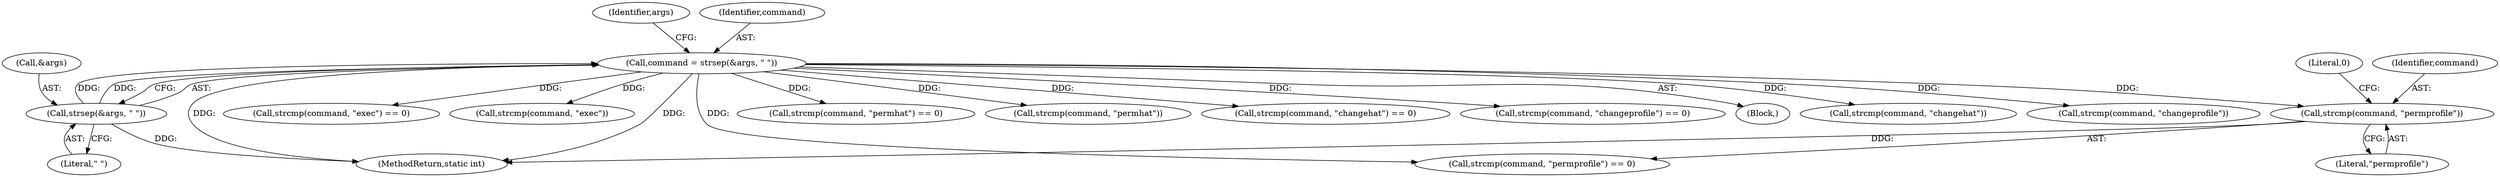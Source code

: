 digraph "0_linux_30a46a4647fd1df9cf52e43bf467f0d9265096ca@API" {
"1000260" [label="(Call,strcmp(command, \"permprofile\"))"];
"1000178" [label="(Call,command = strsep(&args, \" \"))"];
"1000180" [label="(Call,strsep(&args, \" \"))"];
"1000244" [label="(Call,strcmp(command, \"changeprofile\"))"];
"1000259" [label="(Call,strcmp(command, \"permprofile\") == 0)"];
"1000180" [label="(Call,strsep(&args, \" \"))"];
"1000283" [label="(Call,strcmp(command, \"exec\") == 0)"];
"1000183" [label="(Literal,\" \")"];
"1000186" [label="(Identifier,args)"];
"1000261" [label="(Identifier,command)"];
"1000284" [label="(Call,strcmp(command, \"exec\"))"];
"1000351" [label="(MethodReturn,static int)"];
"1000260" [label="(Call,strcmp(command, \"permprofile\"))"];
"1000229" [label="(Call,strcmp(command, \"permhat\") == 0)"];
"1000230" [label="(Call,strcmp(command, \"permhat\"))"];
"1000263" [label="(Literal,0)"];
"1000178" [label="(Call,command = strsep(&args, \" \"))"];
"1000214" [label="(Call,strcmp(command, \"changehat\") == 0)"];
"1000243" [label="(Call,strcmp(command, \"changeprofile\") == 0)"];
"1000181" [label="(Call,&args)"];
"1000109" [label="(Block,)"];
"1000179" [label="(Identifier,command)"];
"1000262" [label="(Literal,\"permprofile\")"];
"1000215" [label="(Call,strcmp(command, \"changehat\"))"];
"1000260" -> "1000259"  [label="AST: "];
"1000260" -> "1000262"  [label="CFG: "];
"1000261" -> "1000260"  [label="AST: "];
"1000262" -> "1000260"  [label="AST: "];
"1000263" -> "1000260"  [label="CFG: "];
"1000260" -> "1000351"  [label="DDG: "];
"1000178" -> "1000260"  [label="DDG: "];
"1000178" -> "1000109"  [label="AST: "];
"1000178" -> "1000180"  [label="CFG: "];
"1000179" -> "1000178"  [label="AST: "];
"1000180" -> "1000178"  [label="AST: "];
"1000186" -> "1000178"  [label="CFG: "];
"1000178" -> "1000351"  [label="DDG: "];
"1000178" -> "1000351"  [label="DDG: "];
"1000180" -> "1000178"  [label="DDG: "];
"1000180" -> "1000178"  [label="DDG: "];
"1000178" -> "1000214"  [label="DDG: "];
"1000178" -> "1000215"  [label="DDG: "];
"1000178" -> "1000229"  [label="DDG: "];
"1000178" -> "1000230"  [label="DDG: "];
"1000178" -> "1000243"  [label="DDG: "];
"1000178" -> "1000244"  [label="DDG: "];
"1000178" -> "1000259"  [label="DDG: "];
"1000178" -> "1000283"  [label="DDG: "];
"1000178" -> "1000284"  [label="DDG: "];
"1000180" -> "1000183"  [label="CFG: "];
"1000181" -> "1000180"  [label="AST: "];
"1000183" -> "1000180"  [label="AST: "];
"1000180" -> "1000351"  [label="DDG: "];
}
